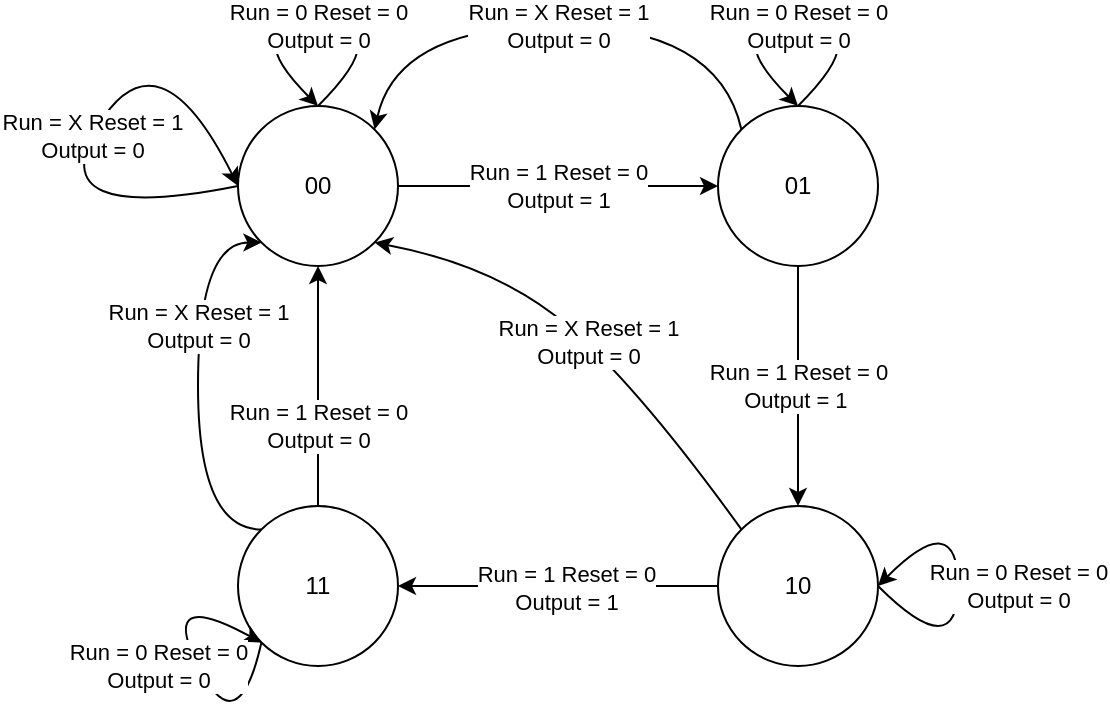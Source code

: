 <mxfile version="22.0.5" type="github">
  <diagram name="Page-1" id="2GvujRs7p5wmBkLR6vHF">
    <mxGraphModel dx="955" dy="492" grid="1" gridSize="10" guides="1" tooltips="1" connect="1" arrows="1" fold="1" page="1" pageScale="1" pageWidth="827" pageHeight="1169" math="0" shadow="0">
      <root>
        <mxCell id="0" />
        <mxCell id="1" parent="0" />
        <mxCell id="kQmA0Dz6iTqkUMhZtsGz-7" value="Run = 1 Reset = 0&lt;br&gt;Output = 1" style="edgeStyle=orthogonalEdgeStyle;rounded=0;orthogonalLoop=1;jettySize=auto;html=1;exitX=1;exitY=0.5;exitDx=0;exitDy=0;entryX=0;entryY=0.5;entryDx=0;entryDy=0;" edge="1" parent="1" source="kQmA0Dz6iTqkUMhZtsGz-1" target="kQmA0Dz6iTqkUMhZtsGz-3">
          <mxGeometry relative="1" as="geometry" />
        </mxCell>
        <mxCell id="kQmA0Dz6iTqkUMhZtsGz-1" value="00" style="ellipse;whiteSpace=wrap;html=1;" vertex="1" parent="1">
          <mxGeometry x="160" y="160" width="80" height="80" as="geometry" />
        </mxCell>
        <mxCell id="kQmA0Dz6iTqkUMhZtsGz-8" value="Run = 1 Reset = 0&lt;br&gt;Output = 1&amp;nbsp;" style="edgeStyle=orthogonalEdgeStyle;rounded=0;orthogonalLoop=1;jettySize=auto;html=1;entryX=0.5;entryY=0;entryDx=0;entryDy=0;" edge="1" parent="1" source="kQmA0Dz6iTqkUMhZtsGz-3" target="kQmA0Dz6iTqkUMhZtsGz-4">
          <mxGeometry relative="1" as="geometry" />
        </mxCell>
        <mxCell id="kQmA0Dz6iTqkUMhZtsGz-3" value="01" style="ellipse;whiteSpace=wrap;html=1;" vertex="1" parent="1">
          <mxGeometry x="400" y="160" width="80" height="80" as="geometry" />
        </mxCell>
        <mxCell id="kQmA0Dz6iTqkUMhZtsGz-9" style="edgeStyle=orthogonalEdgeStyle;rounded=0;orthogonalLoop=1;jettySize=auto;html=1;exitX=0;exitY=0.5;exitDx=0;exitDy=0;entryX=1;entryY=0.5;entryDx=0;entryDy=0;" edge="1" parent="1" source="kQmA0Dz6iTqkUMhZtsGz-4" target="kQmA0Dz6iTqkUMhZtsGz-5">
          <mxGeometry relative="1" as="geometry" />
        </mxCell>
        <mxCell id="kQmA0Dz6iTqkUMhZtsGz-23" value="Run = 1 Reset = 0&lt;br&gt;Output = 1" style="edgeLabel;html=1;align=center;verticalAlign=middle;resizable=0;points=[];" vertex="1" connectable="0" parent="kQmA0Dz6iTqkUMhZtsGz-9">
          <mxGeometry x="-0.047" y="1" relative="1" as="geometry">
            <mxPoint as="offset" />
          </mxGeometry>
        </mxCell>
        <mxCell id="kQmA0Dz6iTqkUMhZtsGz-4" value="10" style="ellipse;whiteSpace=wrap;html=1;" vertex="1" parent="1">
          <mxGeometry x="400" y="360" width="80" height="80" as="geometry" />
        </mxCell>
        <mxCell id="kQmA0Dz6iTqkUMhZtsGz-10" value="Run = 1 Reset = 0&lt;br&gt;Output = 0" style="edgeStyle=orthogonalEdgeStyle;rounded=0;orthogonalLoop=1;jettySize=auto;html=1;exitX=0.5;exitY=0;exitDx=0;exitDy=0;entryX=0.5;entryY=1;entryDx=0;entryDy=0;" edge="1" parent="1" source="kQmA0Dz6iTqkUMhZtsGz-5" target="kQmA0Dz6iTqkUMhZtsGz-1">
          <mxGeometry x="-0.333" relative="1" as="geometry">
            <mxPoint as="offset" />
          </mxGeometry>
        </mxCell>
        <mxCell id="kQmA0Dz6iTqkUMhZtsGz-27" value="Run = X Reset = 1&lt;br&gt;Output = 0" style="edgeStyle=orthogonalEdgeStyle;orthogonalLoop=1;jettySize=auto;html=1;exitX=0;exitY=0;exitDx=0;exitDy=0;entryX=0;entryY=1;entryDx=0;entryDy=0;curved=1;" edge="1" parent="1" source="kQmA0Dz6iTqkUMhZtsGz-5" target="kQmA0Dz6iTqkUMhZtsGz-1">
          <mxGeometry x="0.29" relative="1" as="geometry">
            <Array as="points">
              <mxPoint x="140" y="372" />
              <mxPoint x="140" y="228" />
            </Array>
            <mxPoint as="offset" />
          </mxGeometry>
        </mxCell>
        <mxCell id="kQmA0Dz6iTqkUMhZtsGz-5" value="11" style="ellipse;whiteSpace=wrap;html=1;" vertex="1" parent="1">
          <mxGeometry x="160" y="360" width="80" height="80" as="geometry" />
        </mxCell>
        <mxCell id="kQmA0Dz6iTqkUMhZtsGz-20" value="Run = 0 Reset = 0&lt;br&gt;Output = 0" style="curved=1;endArrow=classic;html=1;rounded=0;exitX=0.5;exitY=0;exitDx=0;exitDy=0;" edge="1" parent="1">
          <mxGeometry width="50" height="50" relative="1" as="geometry">
            <mxPoint x="200" y="160" as="sourcePoint" />
            <mxPoint x="200" y="160" as="targetPoint" />
            <Array as="points">
              <mxPoint x="240" y="120" />
              <mxPoint x="160" y="120" />
            </Array>
          </mxGeometry>
        </mxCell>
        <mxCell id="kQmA0Dz6iTqkUMhZtsGz-21" value="Run = X Reset = 1&lt;br&gt;Output = 0" style="curved=1;endArrow=classic;html=1;rounded=0;exitX=0;exitY=0;exitDx=0;exitDy=0;entryX=1;entryY=0;entryDx=0;entryDy=0;" edge="1" parent="1" source="kQmA0Dz6iTqkUMhZtsGz-3" target="kQmA0Dz6iTqkUMhZtsGz-1">
          <mxGeometry width="50" height="50" relative="1" as="geometry">
            <mxPoint x="350" y="280" as="sourcePoint" />
            <mxPoint x="400" y="230" as="targetPoint" />
            <Array as="points">
              <mxPoint x="400" y="120" />
              <mxPoint x="240" y="120" />
            </Array>
          </mxGeometry>
        </mxCell>
        <mxCell id="kQmA0Dz6iTqkUMhZtsGz-22" value="Run = 0 Reset = 0&lt;br&gt;Output = 0" style="curved=1;endArrow=classic;html=1;rounded=0;exitX=0.5;exitY=0;exitDx=0;exitDy=0;" edge="1" parent="1">
          <mxGeometry width="50" height="50" relative="1" as="geometry">
            <mxPoint x="440" y="160" as="sourcePoint" />
            <mxPoint x="440" y="160" as="targetPoint" />
            <Array as="points">
              <mxPoint x="480" y="120" />
              <mxPoint x="400" y="120" />
            </Array>
          </mxGeometry>
        </mxCell>
        <mxCell id="kQmA0Dz6iTqkUMhZtsGz-24" value="Run = 0 Reset = 0&lt;br&gt;Output = 0" style="curved=1;endArrow=classic;html=1;rounded=0;entryX=1;entryY=0.5;entryDx=0;entryDy=0;" edge="1" parent="1" target="kQmA0Dz6iTqkUMhZtsGz-4">
          <mxGeometry y="-30" width="50" height="50" relative="1" as="geometry">
            <mxPoint x="480" y="400" as="sourcePoint" />
            <mxPoint x="520" y="410" as="targetPoint" />
            <Array as="points">
              <mxPoint x="520" y="440" />
              <mxPoint x="520" y="360" />
            </Array>
            <mxPoint as="offset" />
          </mxGeometry>
        </mxCell>
        <mxCell id="kQmA0Dz6iTqkUMhZtsGz-26" value="Run = X Reset = 1&lt;br&gt;Output = 0" style="curved=1;endArrow=classic;html=1;rounded=0;exitX=0;exitY=0;exitDx=0;exitDy=0;entryX=1;entryY=1;entryDx=0;entryDy=0;" edge="1" parent="1" source="kQmA0Dz6iTqkUMhZtsGz-4" target="kQmA0Dz6iTqkUMhZtsGz-1">
          <mxGeometry width="50" height="50" relative="1" as="geometry">
            <mxPoint x="280" y="280" as="sourcePoint" />
            <mxPoint x="330" y="230" as="targetPoint" />
            <Array as="points">
              <mxPoint x="360" y="300" />
              <mxPoint x="290" y="240" />
            </Array>
          </mxGeometry>
        </mxCell>
        <mxCell id="kQmA0Dz6iTqkUMhZtsGz-29" value="Run = 0 Reset = 0&lt;br&gt;Output = 0" style="curved=1;endArrow=classic;html=1;rounded=0;exitX=0;exitY=1;exitDx=0;exitDy=0;entryX=0;entryY=1;entryDx=0;entryDy=0;" edge="1" parent="1" source="kQmA0Dz6iTqkUMhZtsGz-5" target="kQmA0Dz6iTqkUMhZtsGz-5">
          <mxGeometry x="0.059" y="18" width="50" height="50" relative="1" as="geometry">
            <mxPoint x="280" y="300" as="sourcePoint" />
            <mxPoint x="330" y="250" as="targetPoint" />
            <Array as="points">
              <mxPoint x="160" y="480" />
              <mxPoint x="120" y="400" />
            </Array>
            <mxPoint as="offset" />
          </mxGeometry>
        </mxCell>
        <mxCell id="kQmA0Dz6iTqkUMhZtsGz-30" value="Run = X Reset = 1&lt;br&gt;Output = 0" style="curved=1;endArrow=classic;html=1;rounded=0;exitX=0;exitY=0.5;exitDx=0;exitDy=0;entryX=0;entryY=0.5;entryDx=0;entryDy=0;" edge="1" parent="1" source="kQmA0Dz6iTqkUMhZtsGz-1" target="kQmA0Dz6iTqkUMhZtsGz-1">
          <mxGeometry width="50" height="50" relative="1" as="geometry">
            <mxPoint x="280" y="300" as="sourcePoint" />
            <mxPoint x="330" y="250" as="targetPoint" />
            <Array as="points">
              <mxPoint x="60" y="220" />
              <mxPoint x="120" y="120" />
            </Array>
          </mxGeometry>
        </mxCell>
      </root>
    </mxGraphModel>
  </diagram>
</mxfile>
